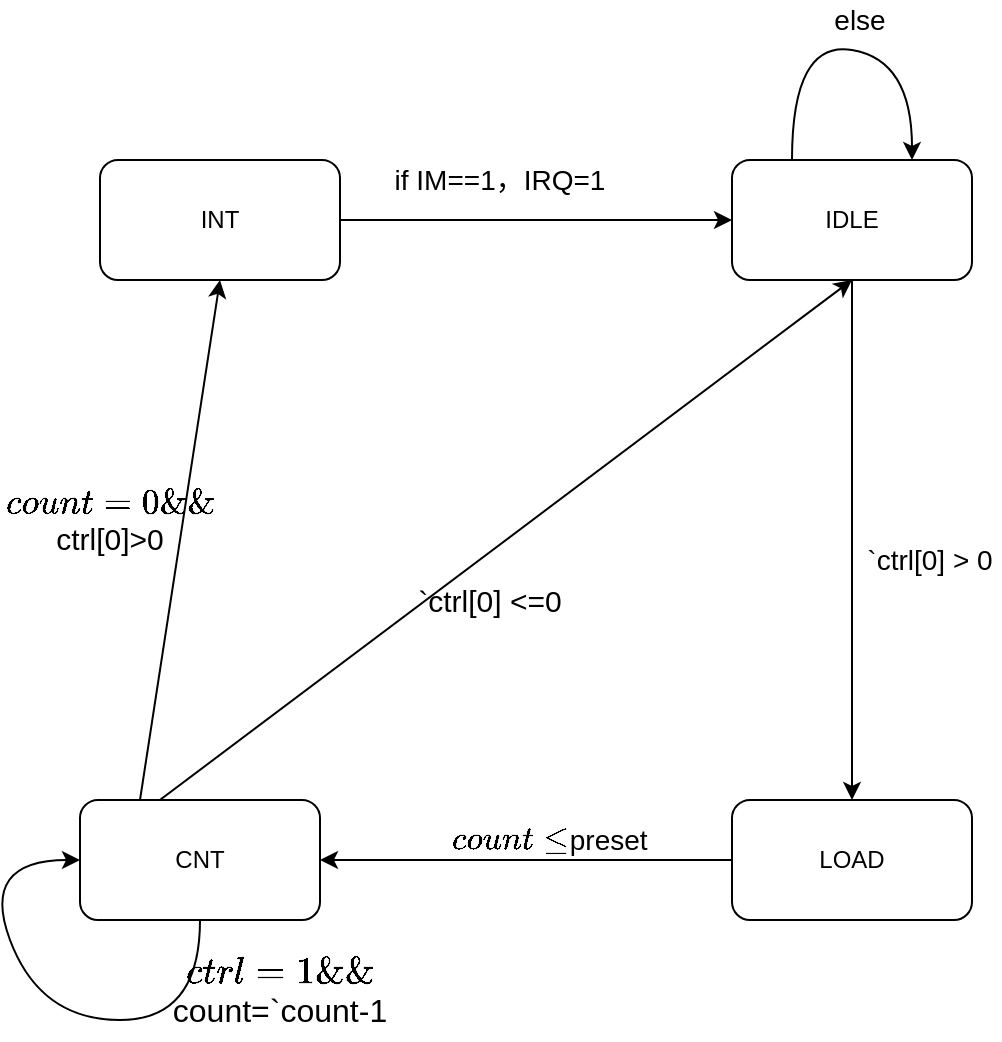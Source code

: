 <mxfile>
    <diagram id="Hdm-I76lLn90BGFRpeLA" name="Page-1">
        <mxGraphModel dx="559" dy="1618" grid="1" gridSize="10" guides="1" tooltips="1" connect="1" arrows="1" fold="1" page="1" pageScale="1" pageWidth="827" pageHeight="1169" math="0" shadow="0">
            <root>
                <mxCell id="0"/>
                <mxCell id="1" parent="0"/>
                <mxCell id="24" value="" style="edgeStyle=none;html=1;fontColor=#000000;" edge="1" parent="1" source="25" target="28">
                    <mxGeometry relative="1" as="geometry"/>
                </mxCell>
                <object label="" id="25">
                    <mxCell style="whiteSpace=wrap;html=1;rounded=1;" vertex="1" parent="1">
                        <mxGeometry x="406" y="70" width="120" height="60" as="geometry"/>
                    </mxCell>
                </object>
                <mxCell id="26" value="IDLE" style="text;html=1;strokeColor=none;fillColor=none;align=center;verticalAlign=middle;whiteSpace=wrap;fontColor=#000000;" vertex="1" parent="1">
                    <mxGeometry x="446" y="90" width="40" height="20" as="geometry"/>
                </mxCell>
                <mxCell id="27" style="edgeStyle=none;html=1;exitX=0;exitY=0.5;exitDx=0;exitDy=0;entryX=1;entryY=0.5;entryDx=0;entryDy=0;fontSize=14;" edge="1" parent="1" source="28" target="32">
                    <mxGeometry relative="1" as="geometry"/>
                </mxCell>
                <object label="" id="28">
                    <mxCell style="whiteSpace=wrap;html=1;rounded=1;" vertex="1" parent="1">
                        <mxGeometry x="406" y="390" width="120" height="60" as="geometry"/>
                    </mxCell>
                </object>
                <mxCell id="29" value="LOAD&lt;br&gt;" style="text;html=1;strokeColor=none;fillColor=none;align=center;verticalAlign=middle;whiteSpace=wrap;fontColor=#000000;" vertex="1" parent="1">
                    <mxGeometry x="439" y="405" width="54" height="30" as="geometry"/>
                </mxCell>
                <mxCell id="30" style="edgeStyle=none;html=1;exitX=0;exitY=0.5;exitDx=0;exitDy=0;entryX=0.5;entryY=1;entryDx=0;entryDy=0;fontSize=14;" edge="1" parent="1" source="32" target="25">
                    <mxGeometry relative="1" as="geometry"/>
                </mxCell>
                <mxCell id="31" style="edgeStyle=none;html=1;exitX=0.25;exitY=0;exitDx=0;exitDy=0;entryX=0.5;entryY=1;entryDx=0;entryDy=0;fontSize=14;" edge="1" parent="1" source="32" target="37">
                    <mxGeometry relative="1" as="geometry"/>
                </mxCell>
                <mxCell id="32" value="" style="whiteSpace=wrap;html=1;fontColor=#000000;rounded=1;" vertex="1" parent="1">
                    <mxGeometry x="80" y="390" width="120" height="60" as="geometry"/>
                </mxCell>
                <mxCell id="33" value="CNT&lt;br&gt;" style="text;html=1;strokeColor=none;fillColor=none;align=center;verticalAlign=middle;whiteSpace=wrap;fontColor=#000000;" vertex="1" parent="1">
                    <mxGeometry x="120" y="410" width="40" height="20" as="geometry"/>
                </mxCell>
                <mxCell id="34" value="`ctrl[0] &amp;gt; 0" style="text;html=1;strokeColor=none;fillColor=none;align=center;verticalAlign=middle;whiteSpace=wrap;rounded=0;fontSize=14;" vertex="1" parent="1">
                    <mxGeometry x="470" y="260" width="70" height="20" as="geometry"/>
                </mxCell>
                <mxCell id="35" value="`ctrl[0] &amp;lt;=0" style="text;html=1;strokeColor=none;fillColor=none;align=center;verticalAlign=middle;whiteSpace=wrap;rounded=0;fontSize=15;" vertex="1" parent="1">
                    <mxGeometry x="240" y="280" width="90" height="20" as="geometry"/>
                </mxCell>
                <mxCell id="36" style="edgeStyle=none;html=1;exitX=1;exitY=0.5;exitDx=0;exitDy=0;fontSize=14;" edge="1" parent="1" source="37" target="25">
                    <mxGeometry relative="1" as="geometry"/>
                </mxCell>
                <mxCell id="37" value="" style="whiteSpace=wrap;html=1;fontColor=#000000;rounded=1;" vertex="1" parent="1">
                    <mxGeometry x="90" y="70" width="120" height="60" as="geometry"/>
                </mxCell>
                <mxCell id="38" value="INT" style="text;html=1;strokeColor=none;fillColor=none;align=center;verticalAlign=middle;whiteSpace=wrap;fontColor=#000000;" vertex="1" parent="1">
                    <mxGeometry x="130" y="90" width="40" height="20" as="geometry"/>
                </mxCell>
                <mxCell id="39" value="`count=0 &amp;amp;&amp;amp; `ctrl[0]&amp;gt;0" style="text;html=1;strokeColor=none;fillColor=none;align=center;verticalAlign=middle;whiteSpace=wrap;rounded=0;fontSize=15;" vertex="1" parent="1">
                    <mxGeometry x="40" y="240" width="110" height="20" as="geometry"/>
                </mxCell>
                <mxCell id="40" value="" style="curved=1;endArrow=classic;html=1;fontSize=14;entryX=0.75;entryY=0;entryDx=0;entryDy=0;" edge="1" parent="1" target="25">
                    <mxGeometry width="50" height="50" relative="1" as="geometry">
                        <mxPoint x="436" y="70" as="sourcePoint"/>
                        <mxPoint x="565" y="80" as="targetPoint"/>
                        <Array as="points">
                            <mxPoint x="436" y="10"/>
                            <mxPoint x="496" y="20"/>
                        </Array>
                    </mxGeometry>
                </mxCell>
                <mxCell id="41" value="else" style="text;html=1;strokeColor=none;fillColor=none;align=center;verticalAlign=middle;whiteSpace=wrap;rounded=0;fontSize=14;" vertex="1" parent="1">
                    <mxGeometry x="435" y="-10" width="70" height="20" as="geometry"/>
                </mxCell>
                <mxCell id="42" value="" style="curved=1;endArrow=classic;html=1;fontSize=14;exitX=0.5;exitY=1;exitDx=0;exitDy=0;" edge="1" parent="1" source="32">
                    <mxGeometry width="50" height="50" relative="1" as="geometry">
                        <mxPoint x="150" y="480" as="sourcePoint"/>
                        <mxPoint x="80" y="420" as="targetPoint"/>
                        <Array as="points">
                            <mxPoint x="140" y="500"/>
                            <mxPoint x="60" y="500"/>
                            <mxPoint x="30" y="420"/>
                        </Array>
                    </mxGeometry>
                </mxCell>
                <mxCell id="43" value="`ctrl=1 &amp;amp;&amp;amp;&lt;br style=&quot;font-size: 16px;&quot;&gt;`count=`count-1" style="text;html=1;strokeColor=none;fillColor=none;align=center;verticalAlign=middle;whiteSpace=wrap;rounded=0;fontSize=16;" vertex="1" parent="1">
                    <mxGeometry x="120" y="460" width="120" height="50" as="geometry"/>
                </mxCell>
                <mxCell id="44" value="`count &amp;lt;= `preset" style="text;html=1;strokeColor=none;fillColor=none;align=center;verticalAlign=middle;whiteSpace=wrap;rounded=0;fontSize=14;" vertex="1" parent="1">
                    <mxGeometry x="260" y="400" width="110" height="20" as="geometry"/>
                </mxCell>
                <mxCell id="45" value="if IM==1，IRQ=1" style="text;html=1;strokeColor=none;fillColor=none;align=center;verticalAlign=middle;whiteSpace=wrap;rounded=0;fontSize=14;" vertex="1" parent="1">
                    <mxGeometry x="230" y="70" width="120" height="20" as="geometry"/>
                </mxCell>
            </root>
        </mxGraphModel>
    </diagram>
</mxfile>